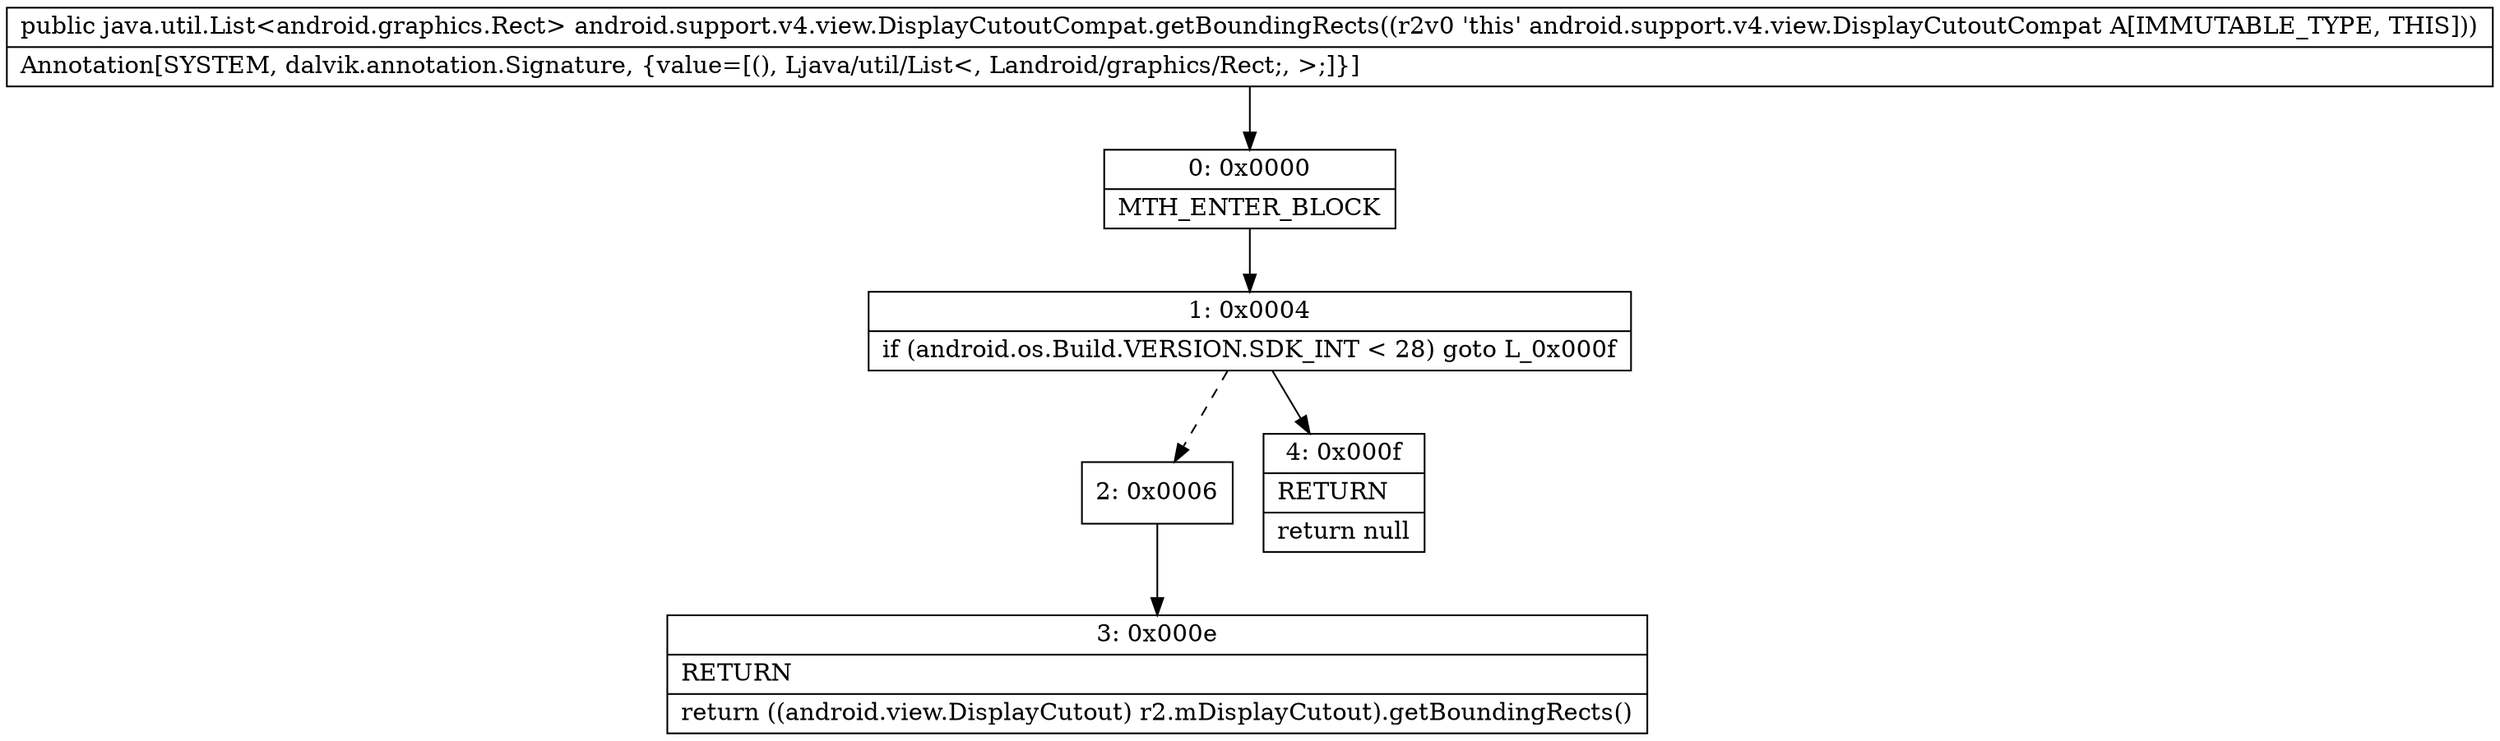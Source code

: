 digraph "CFG forandroid.support.v4.view.DisplayCutoutCompat.getBoundingRects()Ljava\/util\/List;" {
Node_0 [shape=record,label="{0\:\ 0x0000|MTH_ENTER_BLOCK\l}"];
Node_1 [shape=record,label="{1\:\ 0x0004|if (android.os.Build.VERSION.SDK_INT \< 28) goto L_0x000f\l}"];
Node_2 [shape=record,label="{2\:\ 0x0006}"];
Node_3 [shape=record,label="{3\:\ 0x000e|RETURN\l|return ((android.view.DisplayCutout) r2.mDisplayCutout).getBoundingRects()\l}"];
Node_4 [shape=record,label="{4\:\ 0x000f|RETURN\l|return null\l}"];
MethodNode[shape=record,label="{public java.util.List\<android.graphics.Rect\> android.support.v4.view.DisplayCutoutCompat.getBoundingRects((r2v0 'this' android.support.v4.view.DisplayCutoutCompat A[IMMUTABLE_TYPE, THIS]))  | Annotation[SYSTEM, dalvik.annotation.Signature, \{value=[(), Ljava\/util\/List\<, Landroid\/graphics\/Rect;, \>;]\}]\l}"];
MethodNode -> Node_0;
Node_0 -> Node_1;
Node_1 -> Node_2[style=dashed];
Node_1 -> Node_4;
Node_2 -> Node_3;
}

